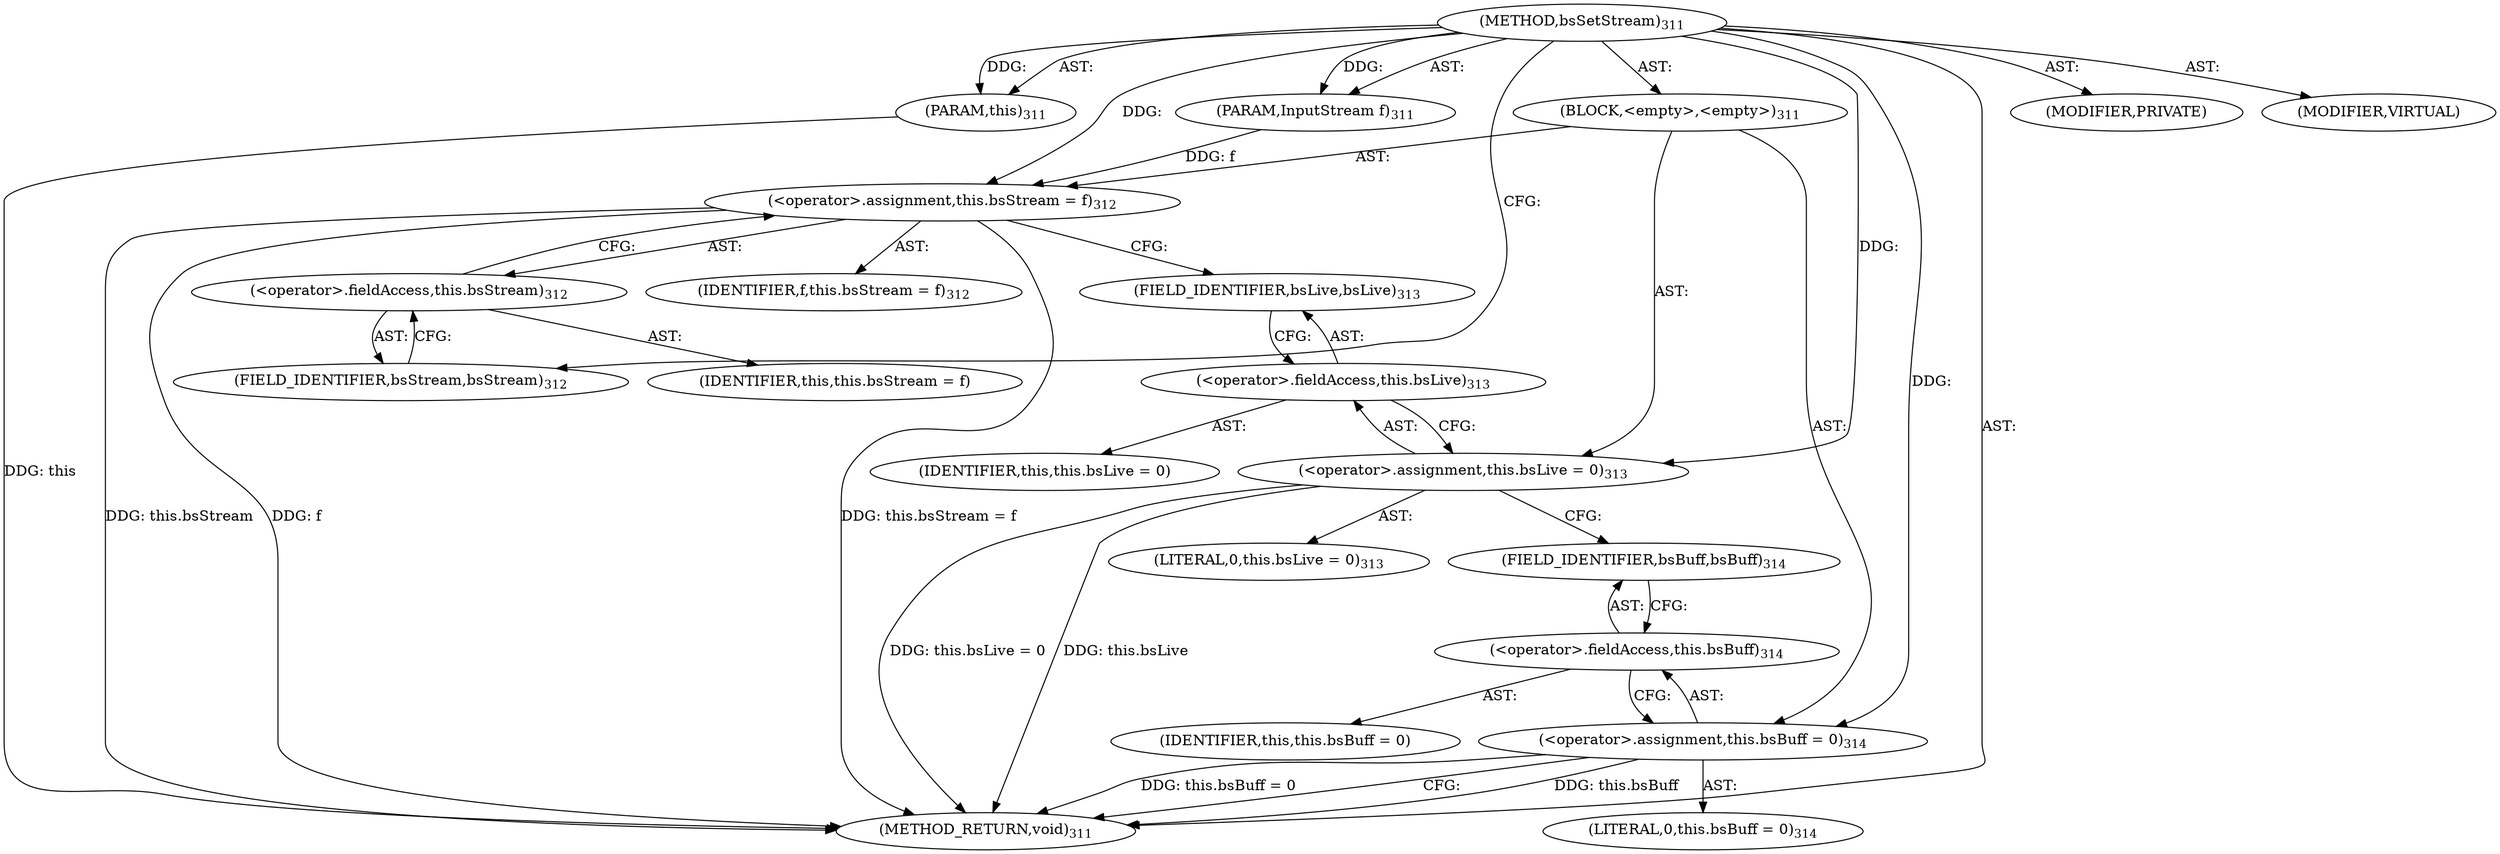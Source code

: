 digraph "bsSetStream" {  
"111669149711" [label = <(METHOD,bsSetStream)<SUB>311</SUB>> ]
"115964117014" [label = <(PARAM,this)<SUB>311</SUB>> ]
"115964117015" [label = <(PARAM,InputStream f)<SUB>311</SUB>> ]
"25769803811" [label = <(BLOCK,&lt;empty&gt;,&lt;empty&gt;)<SUB>311</SUB>> ]
"30064771276" [label = <(&lt;operator&gt;.assignment,this.bsStream = f)<SUB>312</SUB>> ]
"30064771277" [label = <(&lt;operator&gt;.fieldAccess,this.bsStream)<SUB>312</SUB>> ]
"68719476896" [label = <(IDENTIFIER,this,this.bsStream = f)> ]
"55834574913" [label = <(FIELD_IDENTIFIER,bsStream,bsStream)<SUB>312</SUB>> ]
"68719476897" [label = <(IDENTIFIER,f,this.bsStream = f)<SUB>312</SUB>> ]
"30064771278" [label = <(&lt;operator&gt;.assignment,this.bsLive = 0)<SUB>313</SUB>> ]
"30064771279" [label = <(&lt;operator&gt;.fieldAccess,this.bsLive)<SUB>313</SUB>> ]
"68719476898" [label = <(IDENTIFIER,this,this.bsLive = 0)> ]
"55834574914" [label = <(FIELD_IDENTIFIER,bsLive,bsLive)<SUB>313</SUB>> ]
"90194313259" [label = <(LITERAL,0,this.bsLive = 0)<SUB>313</SUB>> ]
"30064771280" [label = <(&lt;operator&gt;.assignment,this.bsBuff = 0)<SUB>314</SUB>> ]
"30064771281" [label = <(&lt;operator&gt;.fieldAccess,this.bsBuff)<SUB>314</SUB>> ]
"68719476899" [label = <(IDENTIFIER,this,this.bsBuff = 0)> ]
"55834574915" [label = <(FIELD_IDENTIFIER,bsBuff,bsBuff)<SUB>314</SUB>> ]
"90194313260" [label = <(LITERAL,0,this.bsBuff = 0)<SUB>314</SUB>> ]
"133143986248" [label = <(MODIFIER,PRIVATE)> ]
"133143986249" [label = <(MODIFIER,VIRTUAL)> ]
"128849018895" [label = <(METHOD_RETURN,void)<SUB>311</SUB>> ]
  "111669149711" -> "115964117014"  [ label = "AST: "] 
  "111669149711" -> "115964117015"  [ label = "AST: "] 
  "111669149711" -> "25769803811"  [ label = "AST: "] 
  "111669149711" -> "133143986248"  [ label = "AST: "] 
  "111669149711" -> "133143986249"  [ label = "AST: "] 
  "111669149711" -> "128849018895"  [ label = "AST: "] 
  "25769803811" -> "30064771276"  [ label = "AST: "] 
  "25769803811" -> "30064771278"  [ label = "AST: "] 
  "25769803811" -> "30064771280"  [ label = "AST: "] 
  "30064771276" -> "30064771277"  [ label = "AST: "] 
  "30064771276" -> "68719476897"  [ label = "AST: "] 
  "30064771277" -> "68719476896"  [ label = "AST: "] 
  "30064771277" -> "55834574913"  [ label = "AST: "] 
  "30064771278" -> "30064771279"  [ label = "AST: "] 
  "30064771278" -> "90194313259"  [ label = "AST: "] 
  "30064771279" -> "68719476898"  [ label = "AST: "] 
  "30064771279" -> "55834574914"  [ label = "AST: "] 
  "30064771280" -> "30064771281"  [ label = "AST: "] 
  "30064771280" -> "90194313260"  [ label = "AST: "] 
  "30064771281" -> "68719476899"  [ label = "AST: "] 
  "30064771281" -> "55834574915"  [ label = "AST: "] 
  "30064771276" -> "55834574914"  [ label = "CFG: "] 
  "30064771278" -> "55834574915"  [ label = "CFG: "] 
  "30064771280" -> "128849018895"  [ label = "CFG: "] 
  "30064771277" -> "30064771276"  [ label = "CFG: "] 
  "30064771279" -> "30064771278"  [ label = "CFG: "] 
  "30064771281" -> "30064771280"  [ label = "CFG: "] 
  "55834574913" -> "30064771277"  [ label = "CFG: "] 
  "55834574914" -> "30064771279"  [ label = "CFG: "] 
  "55834574915" -> "30064771281"  [ label = "CFG: "] 
  "111669149711" -> "55834574913"  [ label = "CFG: "] 
  "115964117014" -> "128849018895"  [ label = "DDG: this"] 
  "30064771276" -> "128849018895"  [ label = "DDG: this.bsStream"] 
  "30064771276" -> "128849018895"  [ label = "DDG: f"] 
  "30064771276" -> "128849018895"  [ label = "DDG: this.bsStream = f"] 
  "30064771278" -> "128849018895"  [ label = "DDG: this.bsLive"] 
  "30064771278" -> "128849018895"  [ label = "DDG: this.bsLive = 0"] 
  "30064771280" -> "128849018895"  [ label = "DDG: this.bsBuff"] 
  "30064771280" -> "128849018895"  [ label = "DDG: this.bsBuff = 0"] 
  "111669149711" -> "115964117014"  [ label = "DDG: "] 
  "111669149711" -> "115964117015"  [ label = "DDG: "] 
  "115964117015" -> "30064771276"  [ label = "DDG: f"] 
  "111669149711" -> "30064771276"  [ label = "DDG: "] 
  "111669149711" -> "30064771278"  [ label = "DDG: "] 
  "111669149711" -> "30064771280"  [ label = "DDG: "] 
}
